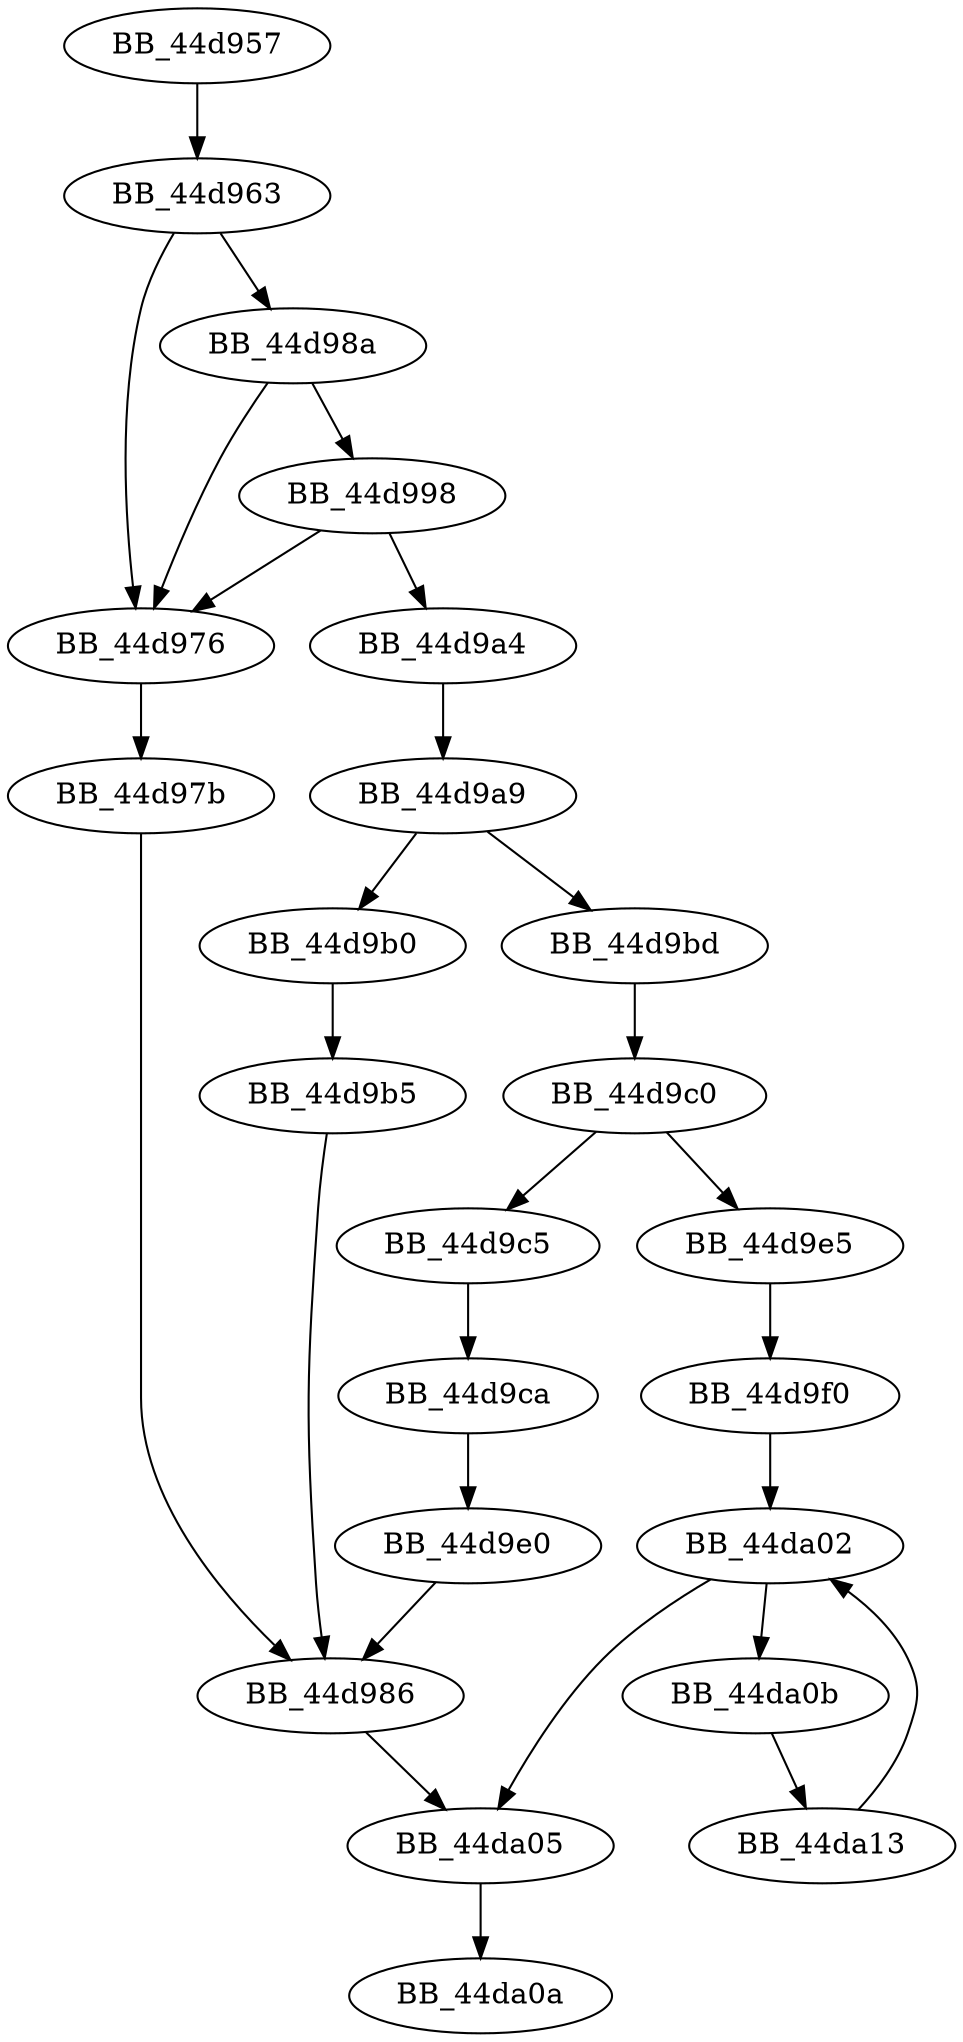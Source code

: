 DiGraph sub_44D957{
BB_44d957->BB_44d963
BB_44d963->BB_44d976
BB_44d963->BB_44d98a
BB_44d976->BB_44d97b
BB_44d97b->BB_44d986
BB_44d986->BB_44da05
BB_44d98a->BB_44d976
BB_44d98a->BB_44d998
BB_44d998->BB_44d976
BB_44d998->BB_44d9a4
BB_44d9a4->BB_44d9a9
BB_44d9a9->BB_44d9b0
BB_44d9a9->BB_44d9bd
BB_44d9b0->BB_44d9b5
BB_44d9b5->BB_44d986
BB_44d9bd->BB_44d9c0
BB_44d9c0->BB_44d9c5
BB_44d9c0->BB_44d9e5
BB_44d9c5->BB_44d9ca
BB_44d9ca->BB_44d9e0
BB_44d9e0->BB_44d986
BB_44d9e5->BB_44d9f0
BB_44d9f0->BB_44da02
BB_44da02->BB_44da05
BB_44da02->BB_44da0b
BB_44da05->BB_44da0a
BB_44da0b->BB_44da13
BB_44da13->BB_44da02
}
